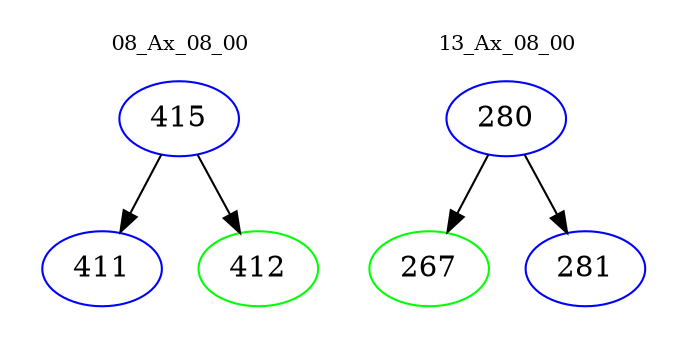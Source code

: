 digraph{
subgraph cluster_0 {
color = white
label = "08_Ax_08_00";
fontsize=10;
T0_415 [label="415", color="blue"]
T0_415 -> T0_411 [color="black"]
T0_411 [label="411", color="blue"]
T0_415 -> T0_412 [color="black"]
T0_412 [label="412", color="green"]
}
subgraph cluster_1 {
color = white
label = "13_Ax_08_00";
fontsize=10;
T1_280 [label="280", color="blue"]
T1_280 -> T1_267 [color="black"]
T1_267 [label="267", color="green"]
T1_280 -> T1_281 [color="black"]
T1_281 [label="281", color="blue"]
}
}
